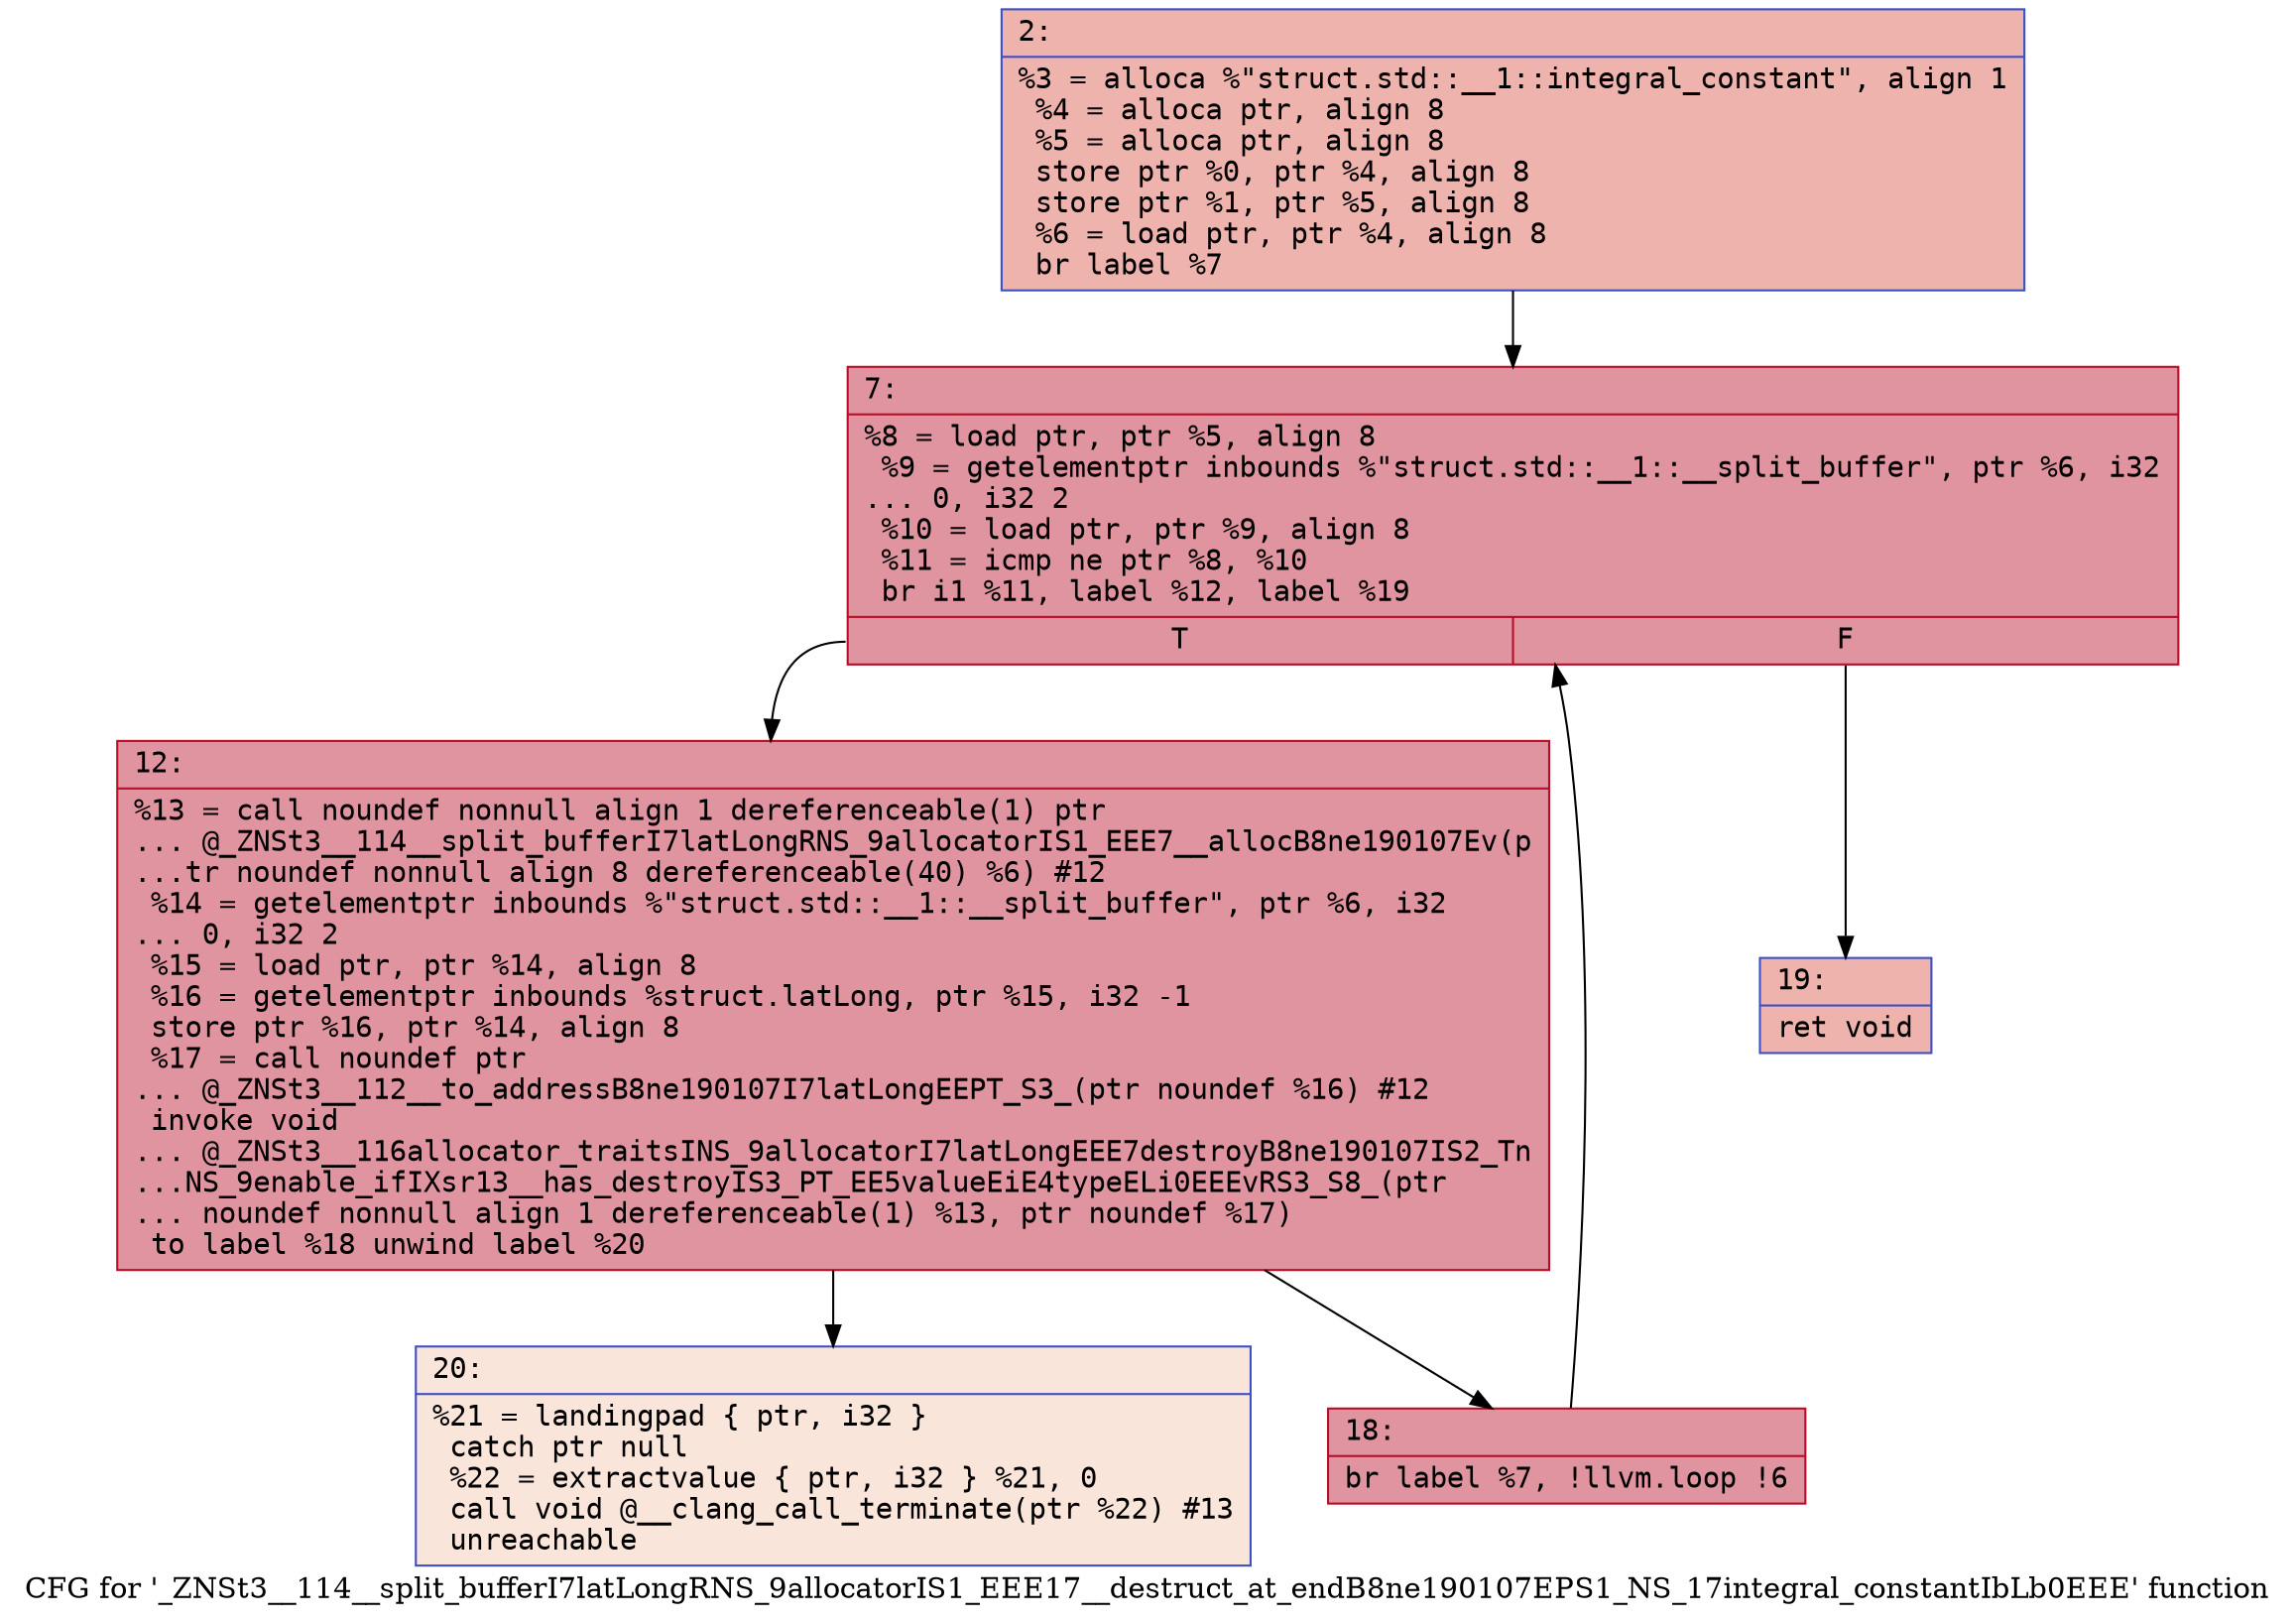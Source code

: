 digraph "CFG for '_ZNSt3__114__split_bufferI7latLongRNS_9allocatorIS1_EEE17__destruct_at_endB8ne190107EPS1_NS_17integral_constantIbLb0EEE' function" {
	label="CFG for '_ZNSt3__114__split_bufferI7latLongRNS_9allocatorIS1_EEE17__destruct_at_endB8ne190107EPS1_NS_17integral_constantIbLb0EEE' function";

	Node0x600001762990 [shape=record,color="#3d50c3ff", style=filled, fillcolor="#d6524470" fontname="Courier",label="{2:\l|  %3 = alloca %\"struct.std::__1::integral_constant\", align 1\l  %4 = alloca ptr, align 8\l  %5 = alloca ptr, align 8\l  store ptr %0, ptr %4, align 8\l  store ptr %1, ptr %5, align 8\l  %6 = load ptr, ptr %4, align 8\l  br label %7\l}"];
	Node0x600001762990 -> Node0x6000017629e0[tooltip="2 -> 7\nProbability 100.00%" ];
	Node0x6000017629e0 [shape=record,color="#b70d28ff", style=filled, fillcolor="#b70d2870" fontname="Courier",label="{7:\l|  %8 = load ptr, ptr %5, align 8\l  %9 = getelementptr inbounds %\"struct.std::__1::__split_buffer\", ptr %6, i32\l... 0, i32 2\l  %10 = load ptr, ptr %9, align 8\l  %11 = icmp ne ptr %8, %10\l  br i1 %11, label %12, label %19\l|{<s0>T|<s1>F}}"];
	Node0x6000017629e0:s0 -> Node0x600001762a30[tooltip="7 -> 12\nProbability 96.88%" ];
	Node0x6000017629e0:s1 -> Node0x600001762ad0[tooltip="7 -> 19\nProbability 3.12%" ];
	Node0x600001762a30 [shape=record,color="#b70d28ff", style=filled, fillcolor="#b70d2870" fontname="Courier",label="{12:\l|  %13 = call noundef nonnull align 1 dereferenceable(1) ptr\l... @_ZNSt3__114__split_bufferI7latLongRNS_9allocatorIS1_EEE7__allocB8ne190107Ev(p\l...tr noundef nonnull align 8 dereferenceable(40) %6) #12\l  %14 = getelementptr inbounds %\"struct.std::__1::__split_buffer\", ptr %6, i32\l... 0, i32 2\l  %15 = load ptr, ptr %14, align 8\l  %16 = getelementptr inbounds %struct.latLong, ptr %15, i32 -1\l  store ptr %16, ptr %14, align 8\l  %17 = call noundef ptr\l... @_ZNSt3__112__to_addressB8ne190107I7latLongEEPT_S3_(ptr noundef %16) #12\l  invoke void\l... @_ZNSt3__116allocator_traitsINS_9allocatorI7latLongEEE7destroyB8ne190107IS2_Tn\l...NS_9enable_ifIXsr13__has_destroyIS3_PT_EE5valueEiE4typeELi0EEEvRS3_S8_(ptr\l... noundef nonnull align 1 dereferenceable(1) %13, ptr noundef %17)\l          to label %18 unwind label %20\l}"];
	Node0x600001762a30 -> Node0x600001762a80[tooltip="12 -> 18\nProbability 100.00%" ];
	Node0x600001762a30 -> Node0x600001762b20[tooltip="12 -> 20\nProbability 0.00%" ];
	Node0x600001762a80 [shape=record,color="#b70d28ff", style=filled, fillcolor="#b70d2870" fontname="Courier",label="{18:\l|  br label %7, !llvm.loop !6\l}"];
	Node0x600001762a80 -> Node0x6000017629e0[tooltip="18 -> 7\nProbability 100.00%" ];
	Node0x600001762ad0 [shape=record,color="#3d50c3ff", style=filled, fillcolor="#d6524470" fontname="Courier",label="{19:\l|  ret void\l}"];
	Node0x600001762b20 [shape=record,color="#3d50c3ff", style=filled, fillcolor="#f4c5ad70" fontname="Courier",label="{20:\l|  %21 = landingpad \{ ptr, i32 \}\l          catch ptr null\l  %22 = extractvalue \{ ptr, i32 \} %21, 0\l  call void @__clang_call_terminate(ptr %22) #13\l  unreachable\l}"];
}
